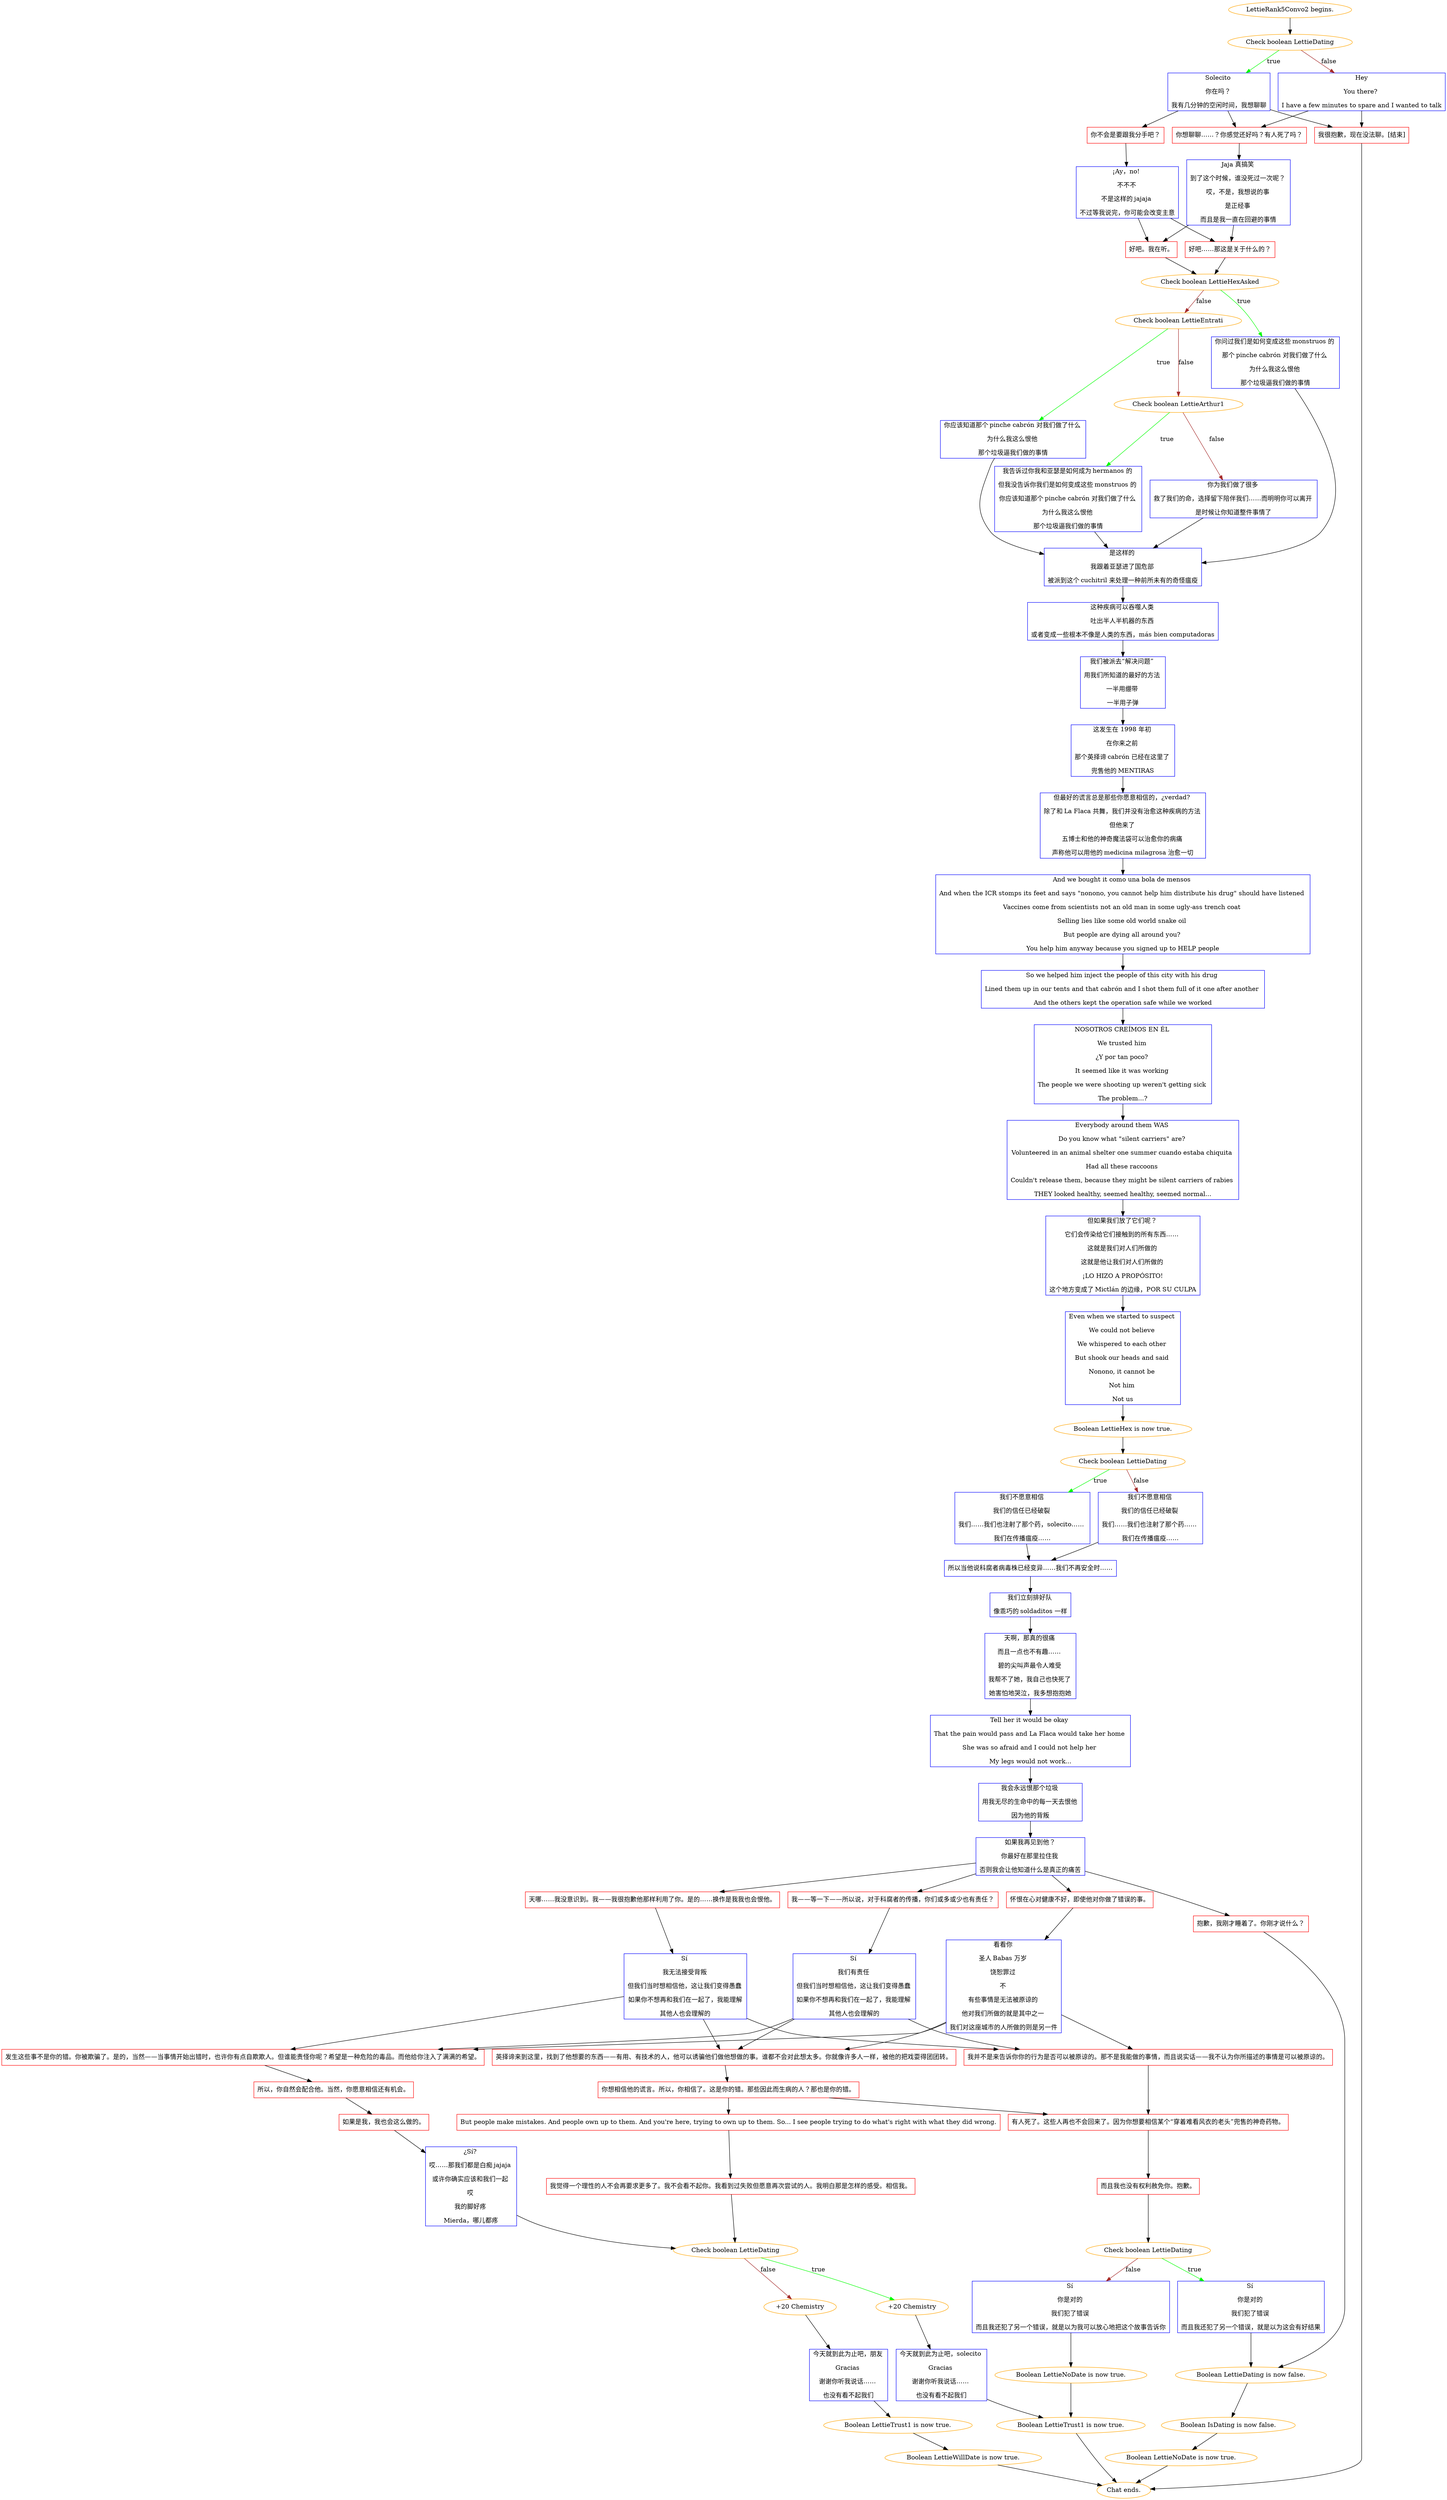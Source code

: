 digraph {
	"LettieRank5Convo2 begins." [color=orange];
		"LettieRank5Convo2 begins." -> j2431860272;
	j2431860272 [label="Check boolean LettieDating",color=orange];
		j2431860272 -> j1304121197 [label=true,color=green];
		j2431860272 -> j3892121574 [label=false,color=brown];
	j1304121197 [label="Solecito 
你在吗？ 
我有几分钟的空闲时间，我想聊聊",shape=box,color=blue];
		j1304121197 -> j2318914476;
		j1304121197 -> j3305171507;
		j1304121197 -> j2895587724;
	j3892121574 [label="Hey
You there? 
I have a few minutes to spare and I wanted to talk",shape=box,color=blue];
		j3892121574 -> j3305171507;
		j3892121574 -> j2895587724;
	j2318914476 [label="你不会是要跟我分手吧？",shape=box,color=red];
		j2318914476 -> j3156345252;
	j3305171507 [label="你想聊聊……？你感觉还好吗？有人死了吗？",shape=box,color=red];
		j3305171507 -> j3855654108;
	j2895587724 [label="我很抱歉，现在没法聊。[结束]",shape=box,color=red];
		j2895587724 -> "Chat ends.";
	j3156345252 [label="¡Ay，no! 
不不不 
不是这样的 jajaja 
不过等我说完，你可能会改变主意",shape=box,color=blue];
		j3156345252 -> j401608004;
		j3156345252 -> j1916697607;
	j3855654108 [label="Jaja 真搞笑 
到了这个时候，谁没死过一次呢？ 
哎，不是，我想说的事 
是正经事 
而且是我一直在回避的事情",shape=box,color=blue];
		j3855654108 -> j1916697607;
		j3855654108 -> j401608004;
	"Chat ends." [color=orange];
	j401608004 [label="好吧……那这是关于什么的？",shape=box,color=red];
		j401608004 -> j2262256924;
	j1916697607 [label="好吧。我在听。",shape=box,color=red];
		j1916697607 -> j2262256924;
	j2262256924 [label="Check boolean LettieHexAsked",color=orange];
		j2262256924 -> j1350932175 [label=true,color=green];
		j2262256924 -> j3952221156 [label=false,color=brown];
	j1350932175 [label="你问过我们是如何变成这些 monstruos 的 
那个 pinche cabrón 对我们做了什么 
为什么我这么恨他 
那个垃圾逼我们做的事情",shape=box,color=blue];
		j1350932175 -> j2556613494;
	j3952221156 [label="Check boolean LettieEntrati",color=orange];
		j3952221156 -> j2903412085 [label=true,color=green];
		j3952221156 -> j482965822 [label=false,color=brown];
	j2556613494 [label="是这样的 
我跟着亚瑟进了国危部 
被派到这个 cuchitril 来处理一种前所未有的奇怪瘟疫",shape=box,color=blue];
		j2556613494 -> j1268463605;
	j2903412085 [label="你应该知道那个 pinche cabrón 对我们做了什么 
为什么我这么恨他 
那个垃圾逼我们做的事情",shape=box,color=blue];
		j2903412085 -> j2556613494;
	j482965822 [label="Check boolean LettieArthur1",color=orange];
		j482965822 -> j2280915959 [label=true,color=green];
		j482965822 -> j2802658619 [label=false,color=brown];
	j1268463605 [label="这种疾病可以吞噬人类 
吐出半人半机器的东西 
或者变成一些根本不像是人类的东西，más bien computadoras",shape=box,color=blue];
		j1268463605 -> j1662649369;
	j2280915959 [label="我告诉过你我和亚瑟是如何成为 hermanos 的 
但我没告诉你我们是如何变成这些 monstruos 的 
你应该知道那个 pinche cabrón 对我们做了什么 
为什么我这么恨他 
那个垃圾逼我们做的事情",shape=box,color=blue];
		j2280915959 -> j2556613494;
	j2802658619 [label="你为我们做了很多 
救了我们的命，选择留下陪伴我们……而明明你可以离开 
是时候让你知道整件事情了",shape=box,color=blue];
		j2802658619 -> j2556613494;
	j1662649369 [label="我们被派去“解决问题” 
用我们所知道的最好的方法 
一半用绷带 
一半用子弹",shape=box,color=blue];
		j1662649369 -> j1262200729;
	j1262200729 [label="这发生在 1998 年初 
在你来之前 
那个英择谛 cabrón 已经在这里了 
兜售他的 MENTIRAS",shape=box,color=blue];
		j1262200729 -> j1659932849;
	j1659932849 [label="但最好的谎言总是那些你愿意相信的，¿verdad? 
除了和 La Flaca 共舞，我们并没有治愈这种疾病的方法 
但他来了 
五博士和他的神奇魔法袋可以治愈你的病痛 
声称他可以用他的 medicina milagrosa 治愈一切",shape=box,color=blue];
		j1659932849 -> j185702157;
	j185702157 [label="And we bought it como una bola de mensos 
And when the ICR stomps its feet and says \"nonono, you cannot help him distribute his drug\" should have listened 
Vaccines come from scientists not an old man in some ugly-ass trench coat 
Selling lies like some old world snake oil 
But people are dying all around you? 
You help him anyway because you signed up to HELP people",shape=box,color=blue];
		j185702157 -> j1392387988;
	j1392387988 [label="So we helped him inject the people of this city with his drug 
Lined them up in our tents and that cabrón and I shot them full of it one after another 
And the others kept the operation safe while we worked",shape=box,color=blue];
		j1392387988 -> j1909423766;
	j1909423766 [label="NOSOTROS CREÍMOS EN ÉL 
We trusted him 
¿Y por tan poco? 
It seemed like it was working 
The people we were shooting up weren't getting sick 
The problem...?",shape=box,color=blue];
		j1909423766 -> j4101392635;
	j4101392635 [label="Everybody around them WAS 
Do you know what \"silent carriers\" are? 
Volunteered in an animal shelter one summer cuando estaba chiquita 
Had all these raccoons 
Couldn't release them, because they might be silent carriers of rabies 
THEY looked healthy, seemed healthy, seemed normal...",shape=box,color=blue];
		j4101392635 -> j1105936861;
	j1105936861 [label="但如果我们放了它们呢？ 
它们会传染给它们接触到的所有东西…… 
这就是我们对人们所做的 
这就是他让我们对人们所做的 
¡LO HIZO A PROPÓSITO!
这个地方变成了 Mictlán 的边缘，POR SU CULPA",shape=box,color=blue];
		j1105936861 -> j2684545090;
	j2684545090 [label="Even when we started to suspect 
We could not believe 
We whispered to each other 
But shook our heads and said 
Nonono, it cannot be 
Not him 
Not us",shape=box,color=blue];
		j2684545090 -> j1487125385;
	j1487125385 [label="Boolean LettieHex is now true.",color=orange];
		j1487125385 -> j3276028700;
	j3276028700 [label="Check boolean LettieDating",color=orange];
		j3276028700 -> j4284006079 [label=true,color=green];
		j3276028700 -> j2492416261 [label=false,color=brown];
	j4284006079 [label="我们不愿意相信 
我们的信任已经破裂 
我们……我们也注射了那个药，solecito…… 
我们在传播瘟疫……",shape=box,color=blue];
		j4284006079 -> j666679264;
	j2492416261 [label="我们不愿意相信 
我们的信任已经破裂 
我们……我们也注射了那个药…… 
我们在传播瘟疫……",shape=box,color=blue];
		j2492416261 -> j666679264;
	j666679264 [label="所以当他说科腐者病毒株已经变异……我们不再安全时……",shape=box,color=blue];
		j666679264 -> j665534868;
	j665534868 [label="我们立刻排好队 
像乖巧的 soldaditos 一样",shape=box,color=blue];
		j665534868 -> j1348404978;
	j1348404978 [label="天啊，那真的很痛 
而且一点也不有趣…… 
碧的尖叫声最令人难受 
我帮不了她，我自己也快死了 
她害怕地哭泣，我多想抱抱她",shape=box,color=blue];
		j1348404978 -> j138307938;
	j138307938 [label="Tell her it would be okay 
That the pain would pass and La Flaca would take her home 
She was so afraid and I could not help her 
My legs would not work...",shape=box,color=blue];
		j138307938 -> j343374563;
	j343374563 [label="我会永远恨那个垃圾 
用我无尽的生命中的每一天去恨他 
因为他的背叛",shape=box,color=blue];
		j343374563 -> j2104799661;
	j2104799661 [label="如果我再见到他？
你最好在那里拉住我 
否则我会让他知道什么是真正的痛苦",shape=box,color=blue];
		j2104799661 -> j600201065;
		j2104799661 -> j1813314997;
		j2104799661 -> j801038562;
		j2104799661 -> j2784060036;
	j600201065 [label="怀恨在心对健康不好，即使他对你做了错误的事。",shape=box,color=red];
		j600201065 -> j2532991270;
	j1813314997 [label="天哪……我没意识到。我——我很抱歉他那样利用了你。是的……换作是我我也会恨他。",shape=box,color=red];
		j1813314997 -> j2842235029;
	j801038562 [label="我——等一下——所以说，对于科腐者的传播，你们或多或少也有责任？",shape=box,color=red];
		j801038562 -> j197145089;
	j2784060036 [label="抱歉，我刚才睡着了。你刚才说什么？",shape=box,color=red];
		j2784060036 -> j30836566;
	j2532991270 [label="看看你 
圣人 Babas 万岁 
饶恕罪过 
不 
有些事情是无法被原谅的 
他对我们所做的就是其中之一 
我们对这座城市的人所做的则是另一件",shape=box,color=blue];
		j2532991270 -> j91855059;
		j2532991270 -> j706483684;
		j2532991270 -> j173433677;
	j2842235029 [label="Sí 
我无法接受背叛 
但我们当时想相信他，这让我们变得愚蠢 
如果你不想再和我们在一起了，我能理解
其他人也会理解的",shape=box,color=blue];
		j2842235029 -> j91855059;
		j2842235029 -> j706483684;
		j2842235029 -> j173433677;
	j197145089 [label="Sí 
我们有责任 
但我们当时想相信他，这让我们变得愚蠢 
如果你不想再和我们在一起了，我能理解 
其他人也会理解的",shape=box,color=blue];
		j197145089 -> j91855059;
		j197145089 -> j706483684;
		j197145089 -> j173433677;
	j30836566 [label="Boolean LettieDating is now false.",color=orange];
		j30836566 -> j4031970331;
	j91855059 [label="我并不是来告诉你你的行为是否可以被原谅的。那不是我能做的事情，而且说实话——我不认为你所描述的事情是可以被原谅的。",shape=box,color=red];
		j91855059 -> j4150795219;
	j706483684 [label="英择谛来到这里，找到了他想要的东西——有用、有技术的人，他可以诱骗他们做他想做的事。谁都不会对此想太多。你就像许多人一样，被他的把戏耍得团团转。",shape=box,color=red];
		j706483684 -> j1544297458;
	j173433677 [label="发生这些事不是你的错。你被欺骗了。是的，当然——当事情开始出错时，也许你有点自欺欺人。但谁能责怪你呢？希望是一种危险的毒品。而他给你注入了满满的希望。",shape=box,color=red];
		j173433677 -> j601539508;
	j4031970331 [label="Boolean IsDating is now false.",color=orange];
		j4031970331 -> j3065772033;
	j4150795219 [label="有人死了。这些人再也不会回来了。因为你想要相信某个“穿着难看风衣的老头”兜售的神奇药物。",shape=box,color=red];
		j4150795219 -> j2416544779;
	j1544297458 [label="你想相信他的谎言。所以，你相信了。这是你的错。那些因此而生病的人？那也是你的错。",shape=box,color=red];
		j1544297458 -> j4150795219;
		j1544297458 -> j3282654535;
	j601539508 [label="所以，你自然会配合他。当然，你愿意相信还有机会。",shape=box,color=red];
		j601539508 -> j1431316183;
	j3065772033 [label="Boolean LettieNoDate is now true.",color=orange];
		j3065772033 -> "Chat ends.";
	j2416544779 [label="而且我也没有权利赦免你。抱歉。",shape=box,color=red];
		j2416544779 -> j2923759649;
	j3282654535 [label="But people make mistakes. And people own up to them. And you're here, trying to own up to them. So... I see people trying to do what's right with what they did wrong.",shape=box,color=red];
		j3282654535 -> j3209492423;
	j1431316183 [label="如果是我，我也会这么做的。",shape=box,color=red];
		j1431316183 -> j3453473383;
	j2923759649 [label="Check boolean LettieDating",color=orange];
		j2923759649 -> j2395644707 [label=true,color=green];
		j2923759649 -> j1850611945 [label=false,color=brown];
	j3209492423 [label="我觉得一个理性的人不会再要求更多了。我不会看不起你。我看到过失败但愿意再次尝试的人。我明白那是怎样的感受。相信我。",shape=box,color=red];
		j3209492423 -> j1925215494;
	j3453473383 [label="¿Sí? 
哎……那我们都是白痴 jajaja 
或许你确实应该和我们一起 
哎 
我的脚好疼 
Mierda，哪儿都疼",shape=box,color=blue];
		j3453473383 -> j1925215494;
	j2395644707 [label="Sí 
你是对的 
我们犯了错误 
而且我还犯了另一个错误，就是以为这会有好结果",shape=box,color=blue];
		j2395644707 -> j30836566;
	j1850611945 [label="Sí 
你是对的 
我们犯了错误 
而且我还犯了另一个错误，就是以为我可以放心地把这个故事告诉你",shape=box,color=blue];
		j1850611945 -> j93694722;
	j1925215494 [label="Check boolean LettieDating",color=orange];
		j1925215494 -> j3202853921 [label=true,color=green];
		j1925215494 -> j2297448640 [label=false,color=brown];
	j93694722 [label="Boolean LettieNoDate is now true.",color=orange];
		j93694722 -> j3068160212;
	j3202853921 [label="+20 Chemistry",color=orange];
		j3202853921 -> j3202776557;
	j2297448640 [label="+20 Chemistry",color=orange];
		j2297448640 -> j379531473;
	j3068160212 [label="Boolean LettieTrust1 is now true.",color=orange];
		j3068160212 -> "Chat ends.";
	j3202776557 [label="今天就到此为止吧，solecito 
Gracias 
谢谢你听我说话…… 
也没有看不起我们",shape=box,color=blue];
		j3202776557 -> j3068160212;
	j379531473 [label="今天就到此为止吧，朋友 
Gracias 
谢谢你听我说话…… 
也没有看不起我们",shape=box,color=blue];
		j379531473 -> j3415926927;
	j3415926927 [label="Boolean LettieTrust1 is now true.",color=orange];
		j3415926927 -> j843193783;
	j843193783 [label="Boolean LettieWillDate is now true.",color=orange];
		j843193783 -> "Chat ends.";
}
